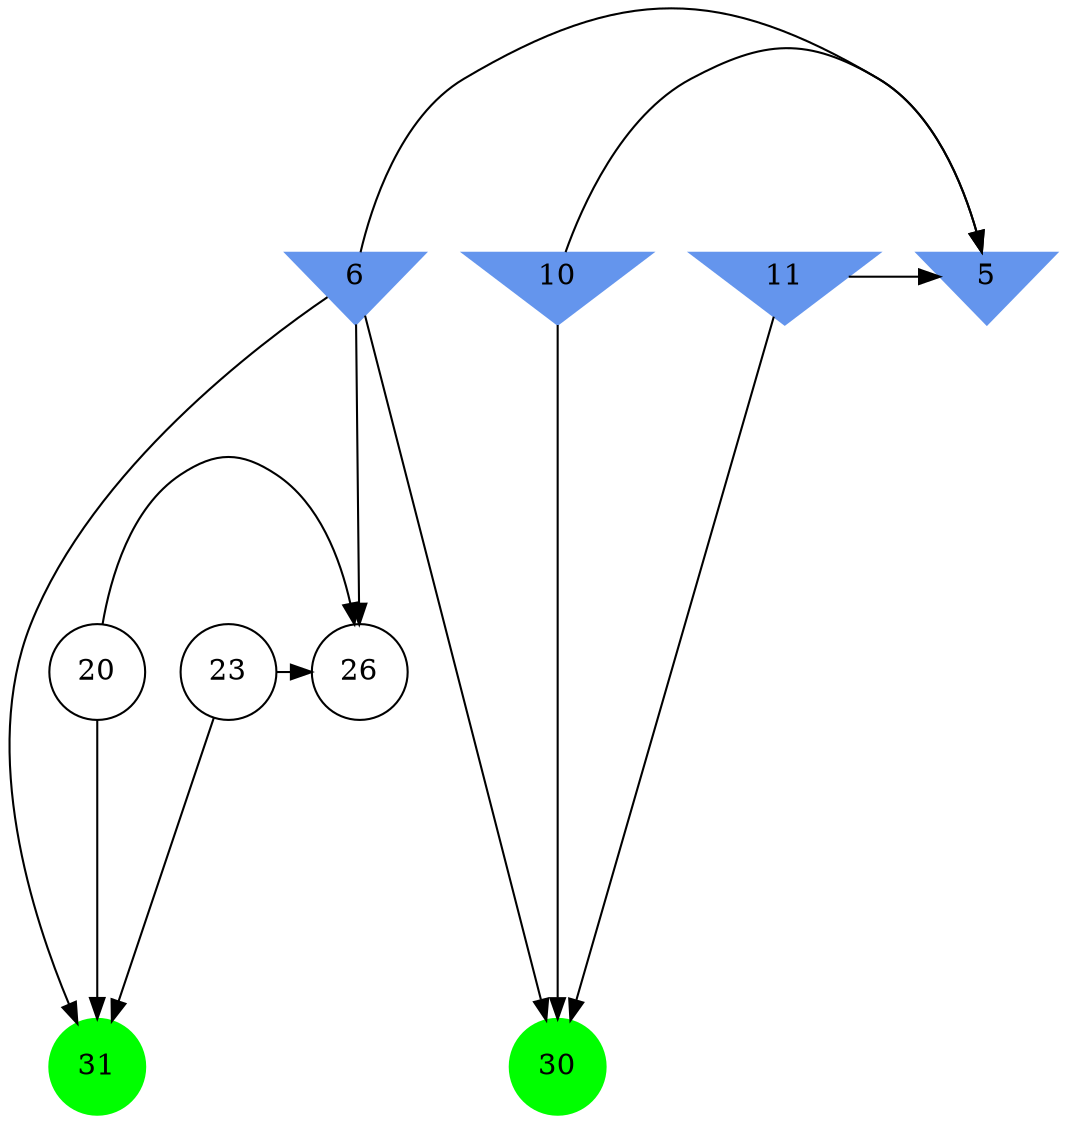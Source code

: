digraph brain {
	ranksep=2.0;
	5 [shape=invtriangle,style=filled,color=cornflowerblue];
	6 [shape=invtriangle,style=filled,color=cornflowerblue];
	10 [shape=invtriangle,style=filled,color=cornflowerblue];
	11 [shape=invtriangle,style=filled,color=cornflowerblue];
	20 [shape=circle,color=black];
	23 [shape=circle,color=black];
	26 [shape=circle,color=black];
	30 [shape=circle,style=filled,color=green];
	31 [shape=circle,style=filled,color=green];
	6	->	31;
	6	->	26;
	20	->	31;
	20	->	26;
	23	->	31;
	23	->	26;
	6	->	5;
	6	->	30;
	10	->	5;
	10	->	30;
	11	->	5;
	11	->	30;
	{ rank=same; 5; 6; 10; 11; }
	{ rank=same; 20; 23; 26; }
	{ rank=same; 30; 31; }
}
